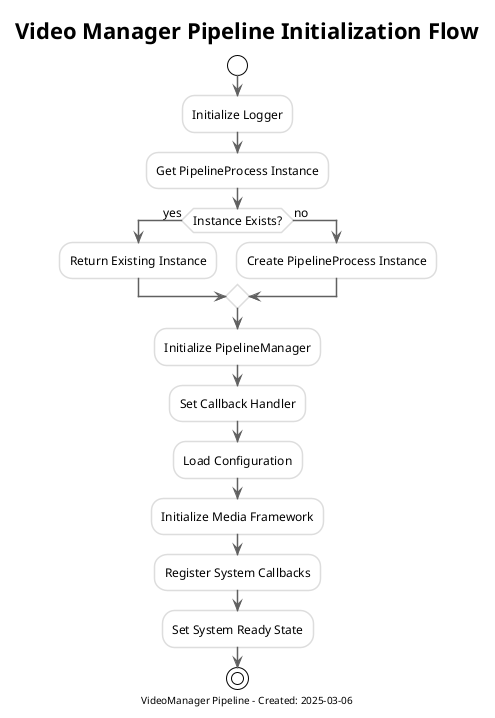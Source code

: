 @startuml Video Manager Initialization Flow
!theme plain

' Simple styling
skinparam backgroundColor white
skinparam shadowing false
skinparam DefaultFontName "Arial"
skinparam DefaultFontSize 12
skinparam ArrowColor #606060
skinparam ArrowThickness 1.5

' Simple colors
!define PRIMARY_COLOR #3C6E71
!define SECONDARY_COLOR #4A8E91

' Flow chart styling
skinparam activity {
    BackgroundColor white
    BorderColor #DDDDDD
    BorderThickness 1.5
    FontColor black
}

title Video Manager Pipeline Initialization Flow

start

:Initialize Logger;

:Get PipelineProcess Instance;

if (Instance Exists?) then (yes)
    :Return Existing Instance;
else (no)
    :Create PipelineProcess Instance;
endif

:Initialize PipelineManager;

:Set Callback Handler;

:Load Configuration;

:Initialize Media Framework;

:Register System Callbacks;

:Set System Ready State;

stop

footer VideoManager Pipeline - Created: 2025-03-06

@enduml
